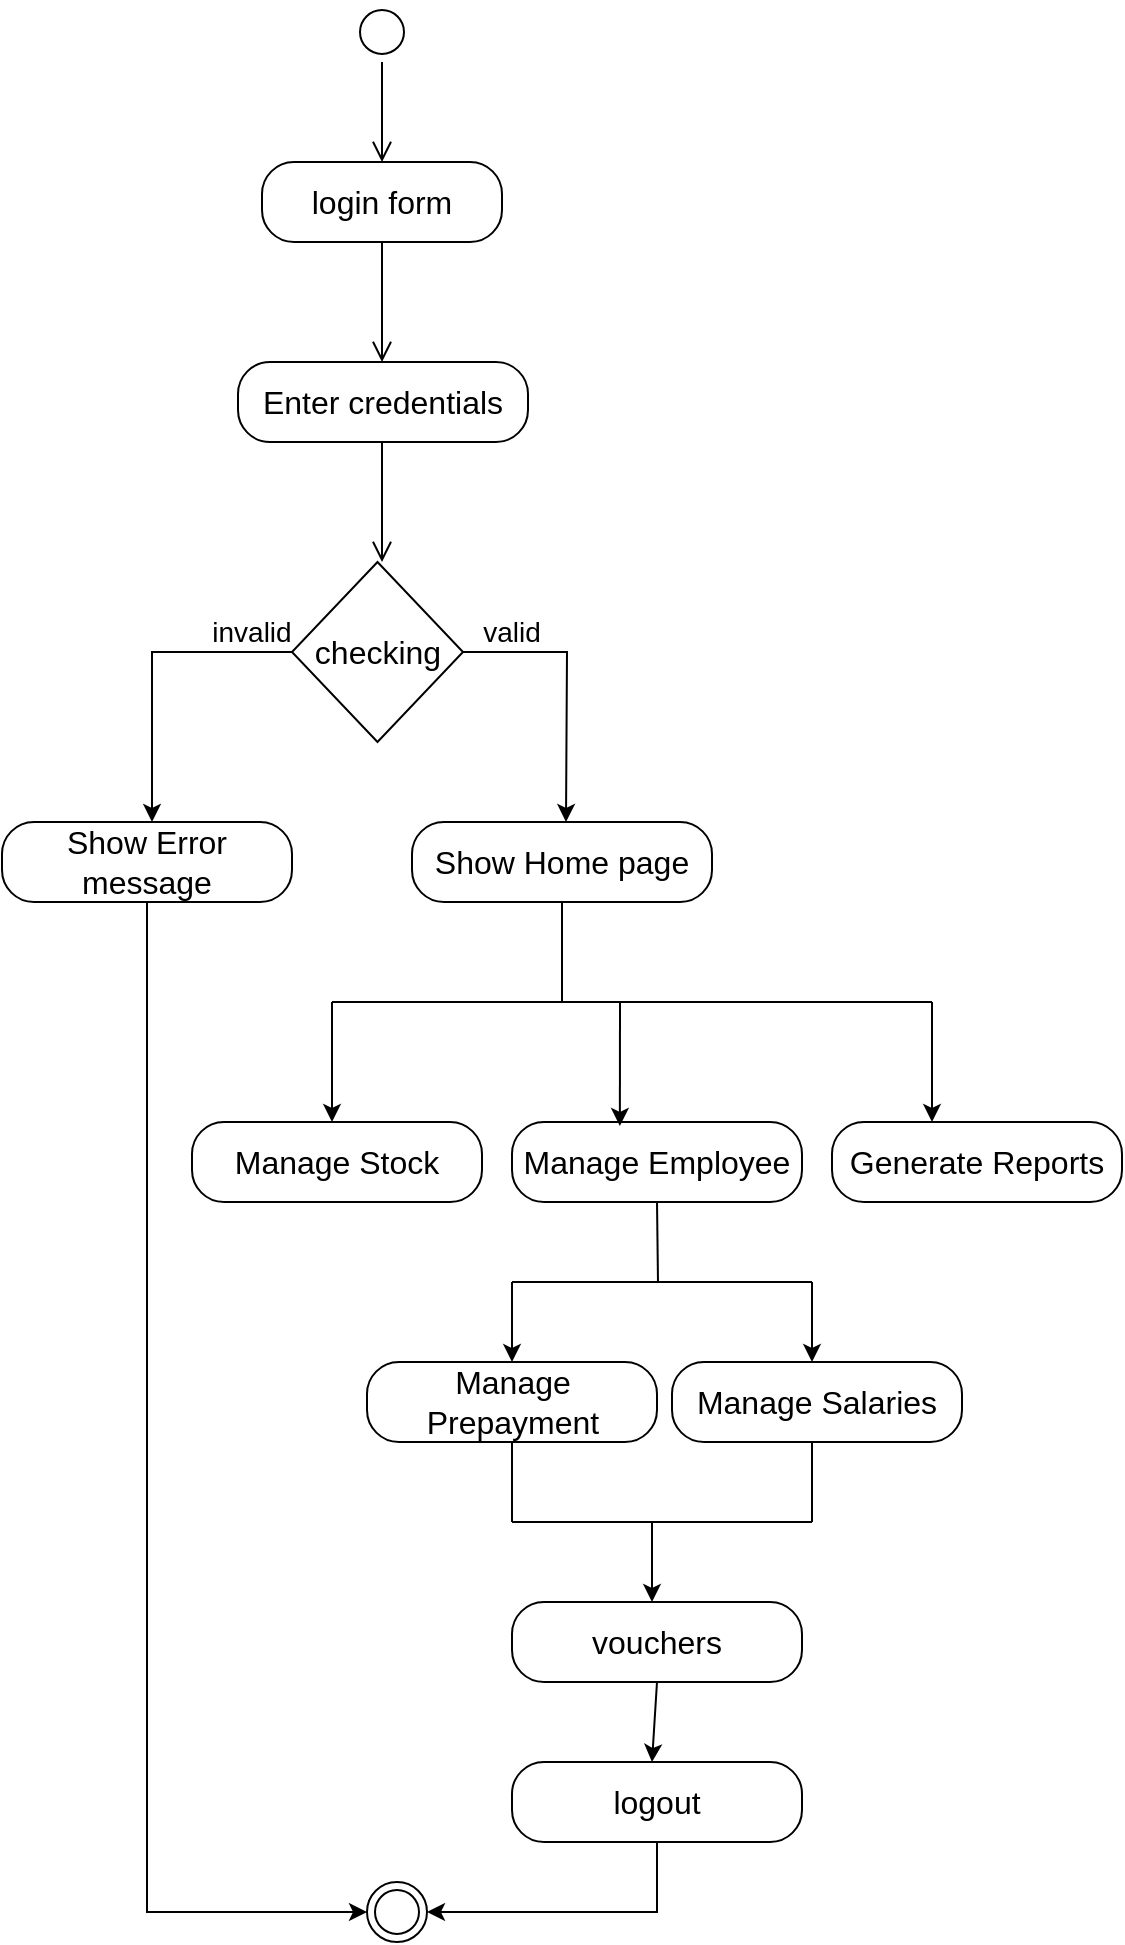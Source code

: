 <mxfile version="26.2.10">
  <diagram name="Page-1" id="dV9SPhK2G-Q2P7TGdD3T">
    <mxGraphModel dx="874" dy="465" grid="1" gridSize="10" guides="1" tooltips="1" connect="1" arrows="1" fold="1" page="1" pageScale="1" pageWidth="850" pageHeight="1100" math="0" shadow="0">
      <root>
        <mxCell id="0" />
        <mxCell id="1" parent="0" />
        <mxCell id="1Kfne0L4y8xewOiXxfqm-1" value="" style="ellipse;html=1;shape=startState;" parent="1" vertex="1">
          <mxGeometry x="410" y="80" width="30" height="30" as="geometry" />
        </mxCell>
        <mxCell id="1Kfne0L4y8xewOiXxfqm-2" value="" style="edgeStyle=orthogonalEdgeStyle;html=1;verticalAlign=bottom;endArrow=open;endSize=8;rounded=0;" parent="1" source="1Kfne0L4y8xewOiXxfqm-1" edge="1">
          <mxGeometry relative="1" as="geometry">
            <mxPoint x="425" y="160" as="targetPoint" />
          </mxGeometry>
        </mxCell>
        <mxCell id="1Kfne0L4y8xewOiXxfqm-3" value="&lt;font style=&quot;font-size: 16px;&quot;&gt;login form&lt;/font&gt;" style="rounded=1;whiteSpace=wrap;html=1;arcSize=40;fillColor=none;" parent="1" vertex="1">
          <mxGeometry x="365" y="160" width="120" height="40" as="geometry" />
        </mxCell>
        <mxCell id="1Kfne0L4y8xewOiXxfqm-4" value="" style="edgeStyle=orthogonalEdgeStyle;html=1;verticalAlign=bottom;endArrow=open;endSize=8;rounded=0;fillColor=none;" parent="1" source="1Kfne0L4y8xewOiXxfqm-3" edge="1">
          <mxGeometry relative="1" as="geometry">
            <mxPoint x="425" y="260" as="targetPoint" />
          </mxGeometry>
        </mxCell>
        <mxCell id="1Kfne0L4y8xewOiXxfqm-5" value="&lt;font style=&quot;font-size: 16px;&quot;&gt;Enter credentials&lt;/font&gt;" style="rounded=1;whiteSpace=wrap;html=1;arcSize=40;fillColor=none;" parent="1" vertex="1">
          <mxGeometry x="353" y="260" width="145" height="40" as="geometry" />
        </mxCell>
        <mxCell id="1Kfne0L4y8xewOiXxfqm-6" value="" style="edgeStyle=orthogonalEdgeStyle;html=1;verticalAlign=bottom;endArrow=open;endSize=8;rounded=0;fillColor=none;" parent="1" source="1Kfne0L4y8xewOiXxfqm-5" edge="1">
          <mxGeometry relative="1" as="geometry">
            <mxPoint x="425" y="360" as="targetPoint" />
          </mxGeometry>
        </mxCell>
        <mxCell id="1Kfne0L4y8xewOiXxfqm-13" style="edgeStyle=orthogonalEdgeStyle;rounded=0;orthogonalLoop=1;jettySize=auto;html=1;" parent="1" source="1Kfne0L4y8xewOiXxfqm-7" edge="1">
          <mxGeometry relative="1" as="geometry">
            <mxPoint x="517" y="490" as="targetPoint" />
          </mxGeometry>
        </mxCell>
        <mxCell id="1Kfne0L4y8xewOiXxfqm-19" style="edgeStyle=orthogonalEdgeStyle;rounded=0;orthogonalLoop=1;jettySize=auto;html=1;" parent="1" source="1Kfne0L4y8xewOiXxfqm-7" edge="1">
          <mxGeometry relative="1" as="geometry">
            <mxPoint x="310" y="490" as="targetPoint" />
            <Array as="points">
              <mxPoint x="310" y="405" />
              <mxPoint x="310" y="490" />
            </Array>
          </mxGeometry>
        </mxCell>
        <mxCell id="1Kfne0L4y8xewOiXxfqm-7" value="&lt;font style=&quot;font-size: 16px;&quot;&gt;checking&lt;/font&gt;" style="rhombus;whiteSpace=wrap;html=1;" parent="1" vertex="1">
          <mxGeometry x="380" y="360" width="85.5" height="90" as="geometry" />
        </mxCell>
        <mxCell id="1Kfne0L4y8xewOiXxfqm-15" value="&lt;font style=&quot;font-size: 16px;&quot;&gt;Show Home page&lt;/font&gt;" style="rounded=1;whiteSpace=wrap;html=1;arcSize=40;fillColor=none;" parent="1" vertex="1">
          <mxGeometry x="440" y="490" width="150" height="40" as="geometry" />
        </mxCell>
        <mxCell id="1Kfne0L4y8xewOiXxfqm-17" value="&lt;font style=&quot;font-size: 14px;&quot;&gt;valid&lt;/font&gt;" style="text;html=1;align=center;verticalAlign=middle;whiteSpace=wrap;rounded=0;" parent="1" vertex="1">
          <mxGeometry x="460" y="380" width="60" height="30" as="geometry" />
        </mxCell>
        <mxCell id="1Kfne0L4y8xewOiXxfqm-24" style="edgeStyle=orthogonalEdgeStyle;rounded=0;orthogonalLoop=1;jettySize=auto;html=1;entryX=0;entryY=0.5;entryDx=0;entryDy=0;exitX=0.5;exitY=1;exitDx=0;exitDy=0;" parent="1" source="1Kfne0L4y8xewOiXxfqm-20" target="1Kfne0L4y8xewOiXxfqm-22" edge="1">
          <mxGeometry relative="1" as="geometry" />
        </mxCell>
        <mxCell id="1Kfne0L4y8xewOiXxfqm-20" value="&lt;font style=&quot;font-size: 16px;&quot;&gt;Show Error message&lt;/font&gt;" style="rounded=1;whiteSpace=wrap;html=1;arcSize=40;fillColor=none;" parent="1" vertex="1">
          <mxGeometry x="235" y="490" width="145" height="40" as="geometry" />
        </mxCell>
        <mxCell id="1Kfne0L4y8xewOiXxfqm-21" value="&lt;font style=&quot;font-size: 14px;&quot;&gt;invalid&lt;/font&gt;" style="text;html=1;align=center;verticalAlign=middle;whiteSpace=wrap;rounded=0;" parent="1" vertex="1">
          <mxGeometry x="330" y="380" width="60" height="30" as="geometry" />
        </mxCell>
        <mxCell id="1Kfne0L4y8xewOiXxfqm-22" value="" style="ellipse;html=1;shape=endState;" parent="1" vertex="1">
          <mxGeometry x="417.5" y="1020" width="30" height="30" as="geometry" />
        </mxCell>
        <mxCell id="zceYt40zE1iQLCcmFlUy-1" value="" style="endArrow=none;html=1;rounded=0;entryX=0.5;entryY=1;entryDx=0;entryDy=0;" edge="1" parent="1" target="1Kfne0L4y8xewOiXxfqm-15">
          <mxGeometry width="50" height="50" relative="1" as="geometry">
            <mxPoint x="515" y="580" as="sourcePoint" />
            <mxPoint x="450" y="490" as="targetPoint" />
          </mxGeometry>
        </mxCell>
        <mxCell id="zceYt40zE1iQLCcmFlUy-2" value="" style="endArrow=none;html=1;rounded=0;" edge="1" parent="1">
          <mxGeometry width="50" height="50" relative="1" as="geometry">
            <mxPoint x="400" y="580" as="sourcePoint" />
            <mxPoint x="700" y="580" as="targetPoint" />
          </mxGeometry>
        </mxCell>
        <mxCell id="zceYt40zE1iQLCcmFlUy-3" value="" style="endArrow=classic;html=1;rounded=0;" edge="1" parent="1">
          <mxGeometry width="50" height="50" relative="1" as="geometry">
            <mxPoint x="400" y="580" as="sourcePoint" />
            <mxPoint x="400" y="640" as="targetPoint" />
          </mxGeometry>
        </mxCell>
        <mxCell id="zceYt40zE1iQLCcmFlUy-4" value="&lt;span style=&quot;font-size: 16px;&quot;&gt;Manage Stock&lt;/span&gt;" style="rounded=1;whiteSpace=wrap;html=1;arcSize=40;fillColor=none;" vertex="1" parent="1">
          <mxGeometry x="330" y="640" width="145" height="40" as="geometry" />
        </mxCell>
        <mxCell id="zceYt40zE1iQLCcmFlUy-5" value="" style="endArrow=classic;html=1;rounded=0;entryX=0.372;entryY=0.05;entryDx=0;entryDy=0;entryPerimeter=0;" edge="1" parent="1" target="zceYt40zE1iQLCcmFlUy-6">
          <mxGeometry width="50" height="50" relative="1" as="geometry">
            <mxPoint x="544" y="580" as="sourcePoint" />
            <mxPoint x="510" y="630" as="targetPoint" />
            <Array as="points" />
          </mxGeometry>
        </mxCell>
        <mxCell id="zceYt40zE1iQLCcmFlUy-6" value="&lt;font style=&quot;font-size: 16px;&quot;&gt;Manage Employee&lt;/font&gt;" style="rounded=1;whiteSpace=wrap;html=1;arcSize=40;fillColor=none;" vertex="1" parent="1">
          <mxGeometry x="490" y="640" width="145" height="40" as="geometry" />
        </mxCell>
        <mxCell id="zceYt40zE1iQLCcmFlUy-7" value="" style="endArrow=classic;html=1;rounded=0;" edge="1" parent="1">
          <mxGeometry width="50" height="50" relative="1" as="geometry">
            <mxPoint x="700" y="580" as="sourcePoint" />
            <mxPoint x="700" y="640" as="targetPoint" />
            <Array as="points" />
          </mxGeometry>
        </mxCell>
        <mxCell id="zceYt40zE1iQLCcmFlUy-9" value="&lt;span style=&quot;font-size: 16px;&quot;&gt;Generate Reports&lt;/span&gt;" style="rounded=1;whiteSpace=wrap;html=1;arcSize=40;fillColor=none;" vertex="1" parent="1">
          <mxGeometry x="650" y="640" width="145" height="40" as="geometry" />
        </mxCell>
        <mxCell id="zceYt40zE1iQLCcmFlUy-10" value="" style="endArrow=none;html=1;rounded=0;entryX=0.5;entryY=1;entryDx=0;entryDy=0;" edge="1" parent="1" target="zceYt40zE1iQLCcmFlUy-6">
          <mxGeometry width="50" height="50" relative="1" as="geometry">
            <mxPoint x="563" y="720" as="sourcePoint" />
            <mxPoint x="550" y="660" as="targetPoint" />
          </mxGeometry>
        </mxCell>
        <mxCell id="zceYt40zE1iQLCcmFlUy-11" value="" style="endArrow=none;html=1;rounded=0;" edge="1" parent="1">
          <mxGeometry width="50" height="50" relative="1" as="geometry">
            <mxPoint x="490" y="720" as="sourcePoint" />
            <mxPoint x="640" y="720" as="targetPoint" />
          </mxGeometry>
        </mxCell>
        <mxCell id="zceYt40zE1iQLCcmFlUy-12" value="" style="endArrow=classic;html=1;rounded=0;" edge="1" parent="1">
          <mxGeometry width="50" height="50" relative="1" as="geometry">
            <mxPoint x="640" y="720" as="sourcePoint" />
            <mxPoint x="640" y="760" as="targetPoint" />
            <Array as="points" />
          </mxGeometry>
        </mxCell>
        <mxCell id="zceYt40zE1iQLCcmFlUy-13" value="&lt;font style=&quot;font-size: 16px;&quot;&gt;Manage Salaries&lt;/font&gt;" style="rounded=1;whiteSpace=wrap;html=1;arcSize=40;fillColor=none;" vertex="1" parent="1">
          <mxGeometry x="570" y="760" width="145" height="40" as="geometry" />
        </mxCell>
        <mxCell id="zceYt40zE1iQLCcmFlUy-14" value="" style="endArrow=classic;html=1;rounded=0;" edge="1" parent="1">
          <mxGeometry width="50" height="50" relative="1" as="geometry">
            <mxPoint x="490" y="720" as="sourcePoint" />
            <mxPoint x="490" y="760" as="targetPoint" />
            <Array as="points" />
          </mxGeometry>
        </mxCell>
        <mxCell id="zceYt40zE1iQLCcmFlUy-15" value="&lt;font style=&quot;font-size: 16px;&quot;&gt;Manage Prepayment&lt;/font&gt;" style="rounded=1;whiteSpace=wrap;html=1;arcSize=40;fillColor=none;" vertex="1" parent="1">
          <mxGeometry x="417.5" y="760" width="145" height="40" as="geometry" />
        </mxCell>
        <mxCell id="zceYt40zE1iQLCcmFlUy-16" value="" style="endArrow=classic;html=1;rounded=0;" edge="1" parent="1">
          <mxGeometry width="50" height="50" relative="1" as="geometry">
            <mxPoint x="560" y="840" as="sourcePoint" />
            <mxPoint x="560" y="880" as="targetPoint" />
            <Array as="points" />
          </mxGeometry>
        </mxCell>
        <mxCell id="zceYt40zE1iQLCcmFlUy-17" value="" style="endArrow=none;html=1;rounded=0;" edge="1" parent="1">
          <mxGeometry width="50" height="50" relative="1" as="geometry">
            <mxPoint x="490" y="840" as="sourcePoint" />
            <mxPoint x="640" y="840" as="targetPoint" />
          </mxGeometry>
        </mxCell>
        <mxCell id="zceYt40zE1iQLCcmFlUy-18" value="" style="endArrow=none;html=1;rounded=0;" edge="1" parent="1">
          <mxGeometry width="50" height="50" relative="1" as="geometry">
            <mxPoint x="490" y="840" as="sourcePoint" />
            <mxPoint x="490" y="800" as="targetPoint" />
          </mxGeometry>
        </mxCell>
        <mxCell id="zceYt40zE1iQLCcmFlUy-19" value="" style="endArrow=none;html=1;rounded=0;" edge="1" parent="1">
          <mxGeometry width="50" height="50" relative="1" as="geometry">
            <mxPoint x="640" y="840" as="sourcePoint" />
            <mxPoint x="640" y="800" as="targetPoint" />
          </mxGeometry>
        </mxCell>
        <mxCell id="zceYt40zE1iQLCcmFlUy-20" value="&lt;span style=&quot;font-size: 16px;&quot;&gt;vouchers&lt;/span&gt;" style="rounded=1;whiteSpace=wrap;html=1;arcSize=40;fillColor=none;" vertex="1" parent="1">
          <mxGeometry x="490" y="880" width="145" height="40" as="geometry" />
        </mxCell>
        <mxCell id="zceYt40zE1iQLCcmFlUy-21" value="" style="endArrow=classic;html=1;rounded=0;exitX=0.5;exitY=1;exitDx=0;exitDy=0;" edge="1" parent="1" source="zceYt40zE1iQLCcmFlUy-20">
          <mxGeometry width="50" height="50" relative="1" as="geometry">
            <mxPoint x="560" y="940" as="sourcePoint" />
            <mxPoint x="560" y="960" as="targetPoint" />
            <Array as="points" />
          </mxGeometry>
        </mxCell>
        <mxCell id="zceYt40zE1iQLCcmFlUy-23" style="edgeStyle=orthogonalEdgeStyle;rounded=0;orthogonalLoop=1;jettySize=auto;html=1;entryX=1;entryY=0.5;entryDx=0;entryDy=0;exitX=0.5;exitY=1;exitDx=0;exitDy=0;" edge="1" parent="1" source="zceYt40zE1iQLCcmFlUy-22" target="1Kfne0L4y8xewOiXxfqm-22">
          <mxGeometry relative="1" as="geometry" />
        </mxCell>
        <mxCell id="zceYt40zE1iQLCcmFlUy-22" value="&lt;span style=&quot;font-size: 16px;&quot;&gt;logout&lt;/span&gt;" style="rounded=1;whiteSpace=wrap;html=1;arcSize=40;fillColor=none;" vertex="1" parent="1">
          <mxGeometry x="490" y="960" width="145" height="40" as="geometry" />
        </mxCell>
      </root>
    </mxGraphModel>
  </diagram>
</mxfile>
